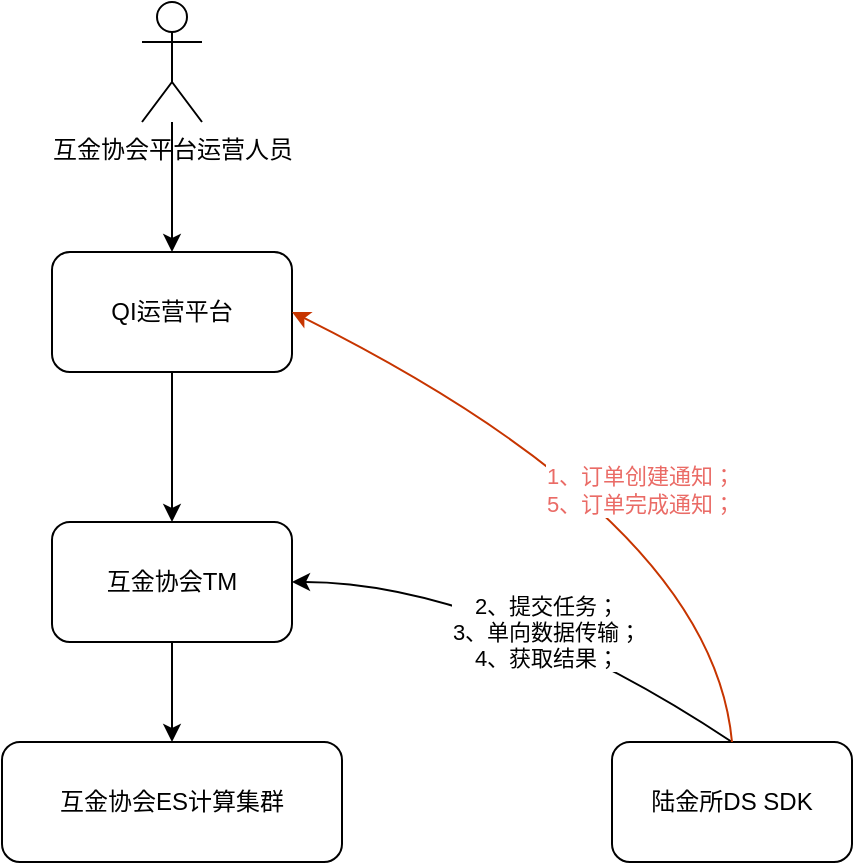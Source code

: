 <mxfile version="14.2.4" type="github">
  <diagram id="n4bqpxJSWs9qwXVAG9Ya" name="Page-1">
    <mxGraphModel dx="1178" dy="706" grid="1" gridSize="10" guides="1" tooltips="1" connect="1" arrows="1" fold="1" page="1" pageScale="1" pageWidth="827" pageHeight="1169" math="0" shadow="0">
      <root>
        <mxCell id="0" />
        <mxCell id="1" parent="0" />
        <mxCell id="DG4rs8WNzXxtl_6SsIYO-6" value="" style="edgeStyle=orthogonalEdgeStyle;rounded=0;orthogonalLoop=1;jettySize=auto;html=1;" parent="1" source="DG4rs8WNzXxtl_6SsIYO-1" target="DG4rs8WNzXxtl_6SsIYO-5" edge="1">
          <mxGeometry relative="1" as="geometry" />
        </mxCell>
        <mxCell id="DG4rs8WNzXxtl_6SsIYO-1" value="QI运营平台" style="rounded=1;whiteSpace=wrap;html=1;" parent="1" vertex="1">
          <mxGeometry x="300" y="525" width="120" height="60" as="geometry" />
        </mxCell>
        <mxCell id="DG4rs8WNzXxtl_6SsIYO-3" value="" style="edgeStyle=orthogonalEdgeStyle;rounded=0;orthogonalLoop=1;jettySize=auto;html=1;" parent="1" source="DG4rs8WNzXxtl_6SsIYO-2" target="DG4rs8WNzXxtl_6SsIYO-1" edge="1">
          <mxGeometry relative="1" as="geometry" />
        </mxCell>
        <mxCell id="DG4rs8WNzXxtl_6SsIYO-2" value="互金协会平台运营人员" style="shape=umlActor;verticalLabelPosition=bottom;verticalAlign=top;html=1;outlineConnect=0;" parent="1" vertex="1">
          <mxGeometry x="345" y="400" width="30" height="60" as="geometry" />
        </mxCell>
        <mxCell id="DG4rs8WNzXxtl_6SsIYO-4" value="互金协会ES计算集群" style="rounded=1;whiteSpace=wrap;html=1;" parent="1" vertex="1">
          <mxGeometry x="275" y="770" width="170" height="60" as="geometry" />
        </mxCell>
        <mxCell id="DG4rs8WNzXxtl_6SsIYO-7" value="" style="edgeStyle=orthogonalEdgeStyle;rounded=0;orthogonalLoop=1;jettySize=auto;html=1;" parent="1" source="DG4rs8WNzXxtl_6SsIYO-5" target="DG4rs8WNzXxtl_6SsIYO-4" edge="1">
          <mxGeometry relative="1" as="geometry" />
        </mxCell>
        <mxCell id="DG4rs8WNzXxtl_6SsIYO-5" value="互金协会TM" style="rounded=1;whiteSpace=wrap;html=1;" parent="1" vertex="1">
          <mxGeometry x="300" y="660" width="120" height="60" as="geometry" />
        </mxCell>
        <mxCell id="DG4rs8WNzXxtl_6SsIYO-8" value="陆金所DS SDK" style="rounded=1;whiteSpace=wrap;html=1;" parent="1" vertex="1">
          <mxGeometry x="580" y="770" width="120" height="60" as="geometry" />
        </mxCell>
        <mxCell id="DG4rs8WNzXxtl_6SsIYO-9" value="" style="curved=1;endArrow=classic;html=1;exitX=0.5;exitY=0;exitDx=0;exitDy=0;entryX=1;entryY=0.5;entryDx=0;entryDy=0;" parent="1" source="DG4rs8WNzXxtl_6SsIYO-8" target="DG4rs8WNzXxtl_6SsIYO-5" edge="1">
          <mxGeometry width="50" height="50" relative="1" as="geometry">
            <mxPoint x="470" y="730" as="sourcePoint" />
            <mxPoint x="520" y="680" as="targetPoint" />
            <Array as="points">
              <mxPoint x="580" y="730" />
              <mxPoint x="470" y="690" />
            </Array>
          </mxGeometry>
        </mxCell>
        <mxCell id="DG4rs8WNzXxtl_6SsIYO-10" value="2、提交任务；&lt;br&gt;3、单向数据传输；&lt;br&gt;4、获取结果；" style="edgeLabel;html=1;align=center;verticalAlign=middle;resizable=0;points=[];" parent="DG4rs8WNzXxtl_6SsIYO-9" vertex="1" connectable="0">
          <mxGeometry x="-0.09" y="-3" relative="1" as="geometry">
            <mxPoint as="offset" />
          </mxGeometry>
        </mxCell>
        <mxCell id="DG4rs8WNzXxtl_6SsIYO-11" value="" style="curved=1;endArrow=classic;html=1;entryX=1;entryY=0.5;entryDx=0;entryDy=0;fillColor=#fa6800;strokeColor=#C73500;" parent="1" target="DG4rs8WNzXxtl_6SsIYO-1" edge="1">
          <mxGeometry width="50" height="50" relative="1" as="geometry">
            <mxPoint x="640" y="770" as="sourcePoint" />
            <mxPoint x="520" y="670" as="targetPoint" />
            <Array as="points">
              <mxPoint x="630" y="660" />
            </Array>
          </mxGeometry>
        </mxCell>
        <mxCell id="DG4rs8WNzXxtl_6SsIYO-12" value="1、订单创建通知；&lt;br&gt;5、订单完成通知；" style="edgeLabel;html=1;align=center;verticalAlign=middle;resizable=0;points=[];fontColor=#EA6B66;" parent="DG4rs8WNzXxtl_6SsIYO-11" vertex="1" connectable="0">
          <mxGeometry x="-0.131" y="2" relative="1" as="geometry">
            <mxPoint as="offset" />
          </mxGeometry>
        </mxCell>
      </root>
    </mxGraphModel>
  </diagram>
</mxfile>
